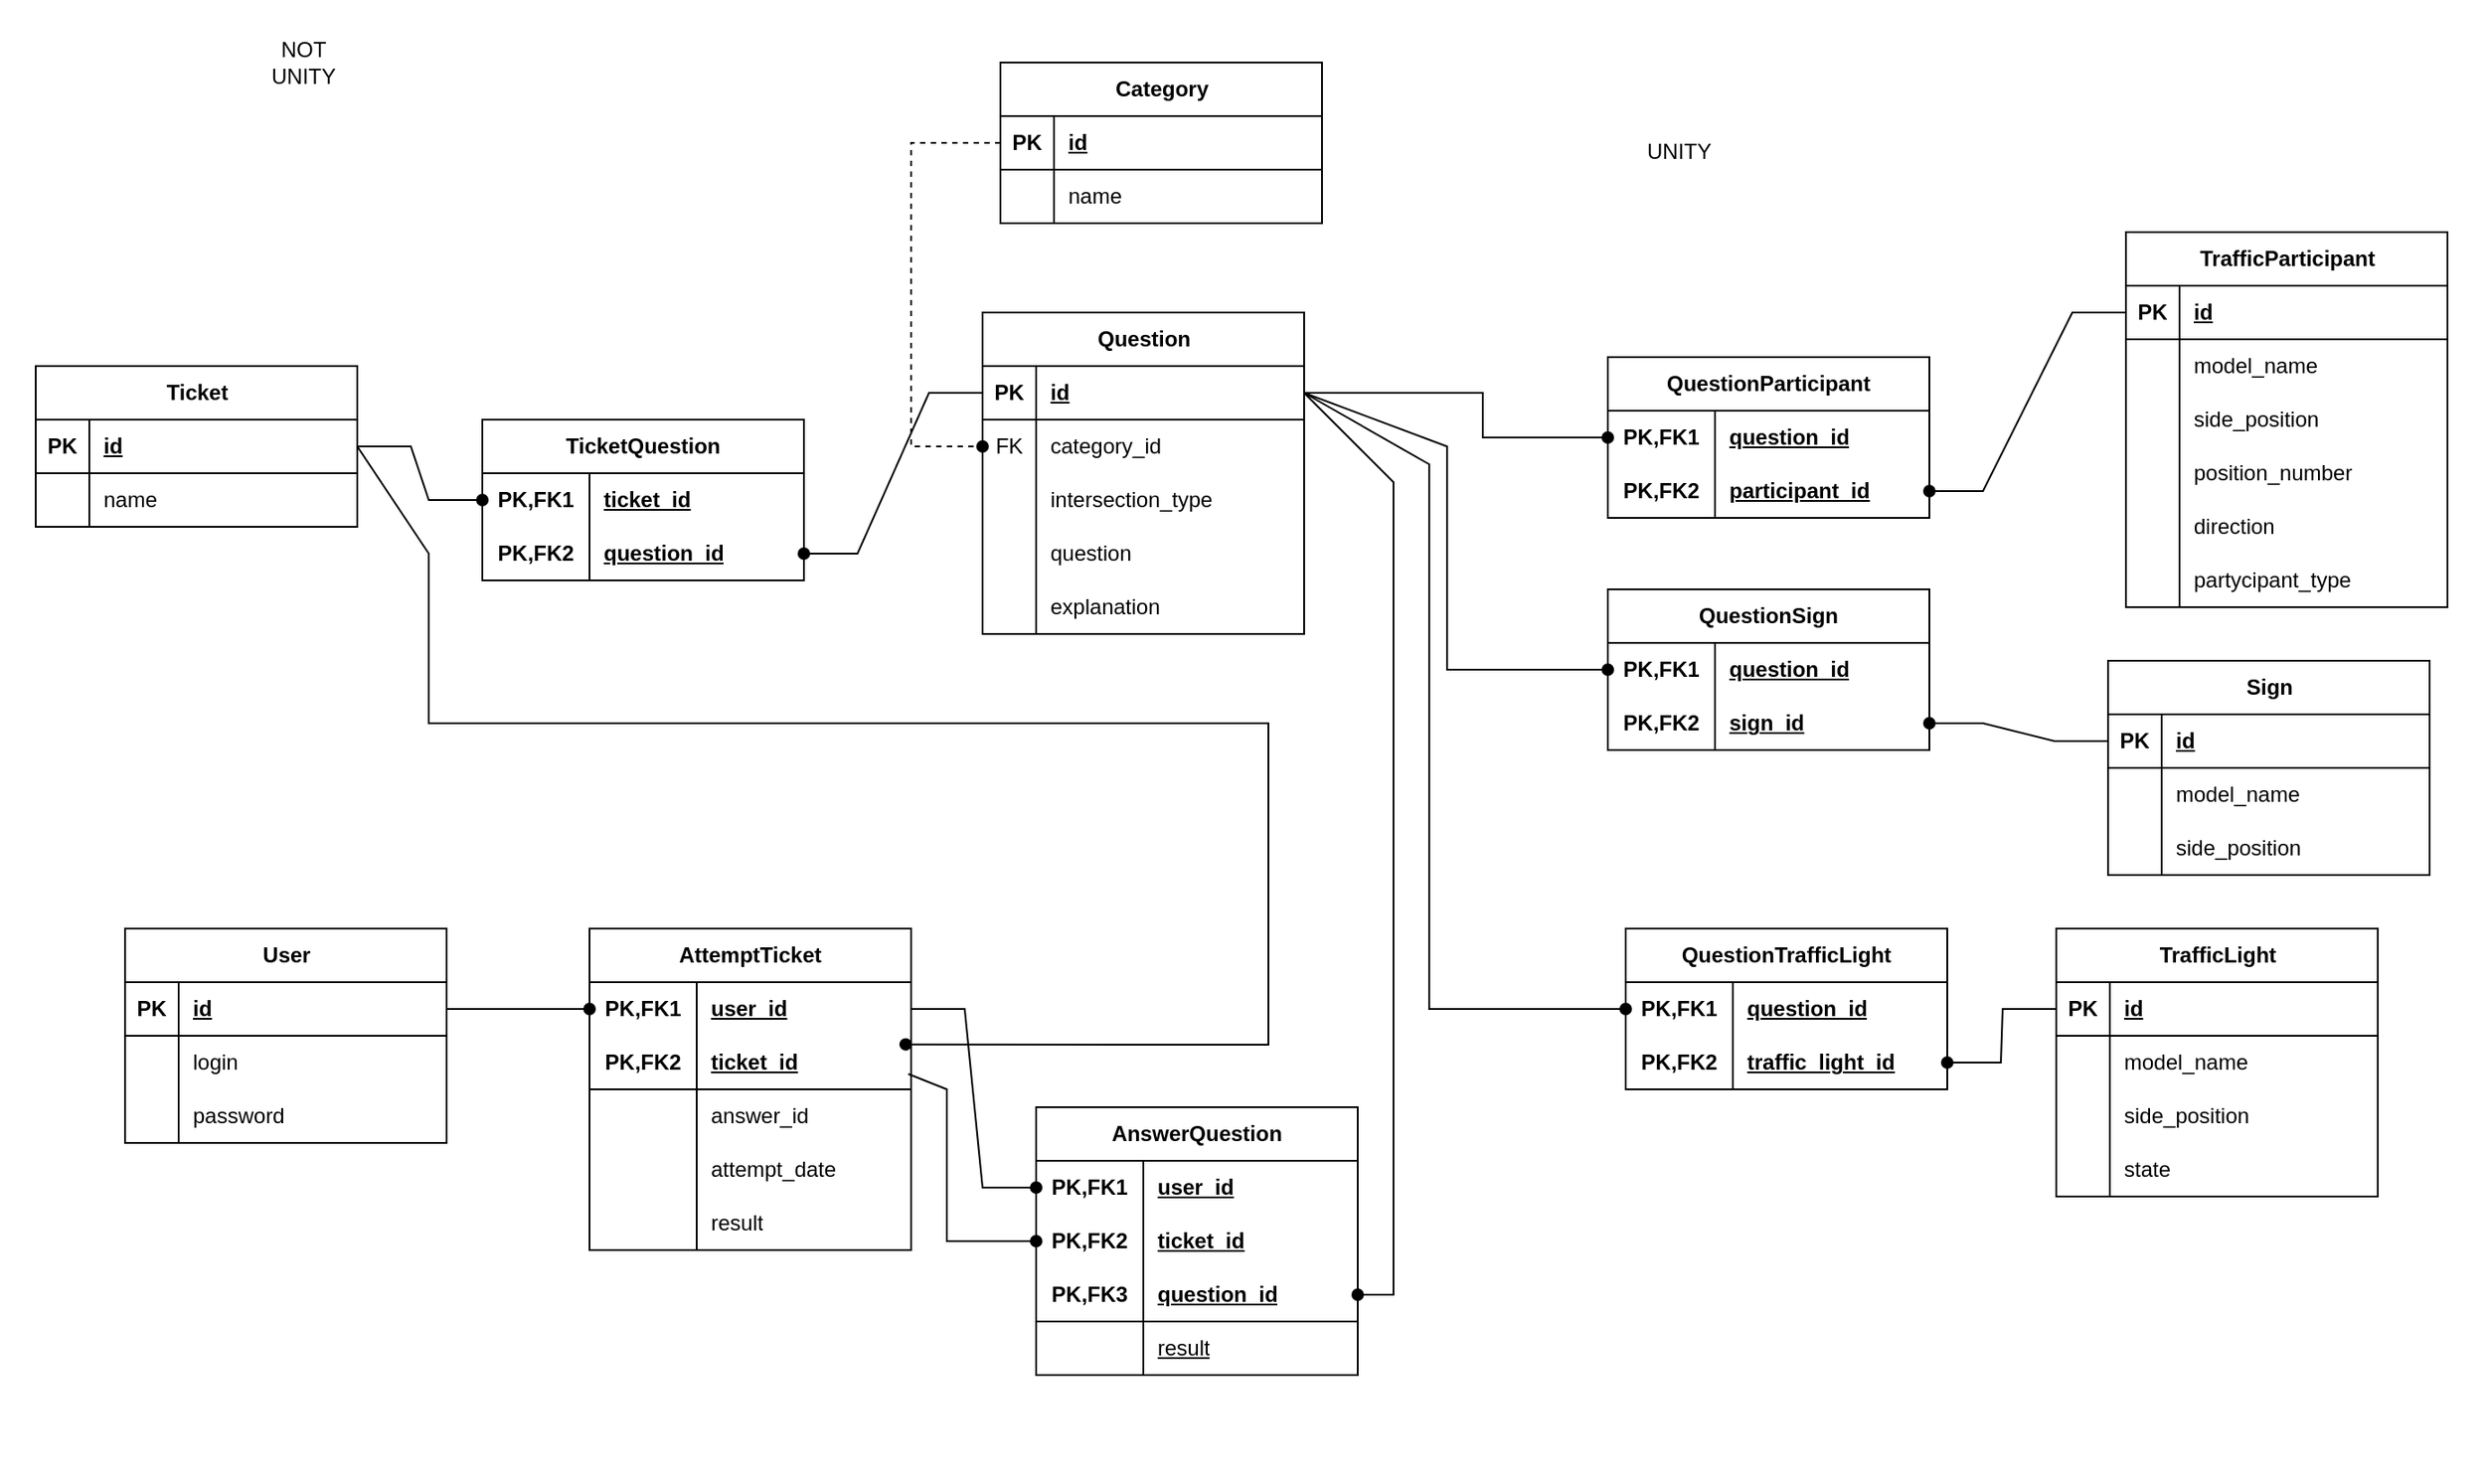 <mxfile version="24.8.4">
  <diagram name="Страница — 1" id="NmBTDbtCqHcNj37nW_cK">
    <mxGraphModel dx="2571" dy="2269" grid="1" gridSize="10" guides="1" tooltips="1" connect="1" arrows="1" fold="1" page="1" pageScale="1" pageWidth="827" pageHeight="1169" math="0" shadow="0">
      <root>
        <mxCell id="0" />
        <mxCell id="1" parent="0" />
        <mxCell id="ePqiwjIxQpc5YbVy-x_C-24" value="" style="rounded=1;whiteSpace=wrap;html=1;strokeColor=none;" parent="1" vertex="1">
          <mxGeometry x="-90" y="-120" width="800" height="830" as="geometry" />
        </mxCell>
        <mxCell id="ePqiwjIxQpc5YbVy-x_C-22" value="" style="rounded=1;whiteSpace=wrap;html=1;strokeColor=none;" parent="1" vertex="1">
          <mxGeometry x="780" y="-60" width="520" height="720" as="geometry" />
        </mxCell>
        <mxCell id="7J-vvGKuYO9maICQanAa-12" value="Ticket" style="shape=table;startSize=30;container=1;collapsible=1;childLayout=tableLayout;fixedRows=1;rowLines=0;fontStyle=1;align=center;resizeLast=1;html=1;" parent="1" vertex="1">
          <mxGeometry x="-70" y="85" width="180" height="90" as="geometry" />
        </mxCell>
        <mxCell id="7J-vvGKuYO9maICQanAa-13" value="" style="shape=tableRow;horizontal=0;startSize=0;swimlaneHead=0;swimlaneBody=0;fillColor=none;collapsible=0;dropTarget=0;points=[[0,0.5],[1,0.5]];portConstraint=eastwest;top=0;left=0;right=0;bottom=1;" parent="7J-vvGKuYO9maICQanAa-12" vertex="1">
          <mxGeometry y="30" width="180" height="30" as="geometry" />
        </mxCell>
        <mxCell id="7J-vvGKuYO9maICQanAa-14" value="PK" style="shape=partialRectangle;connectable=0;fillColor=none;top=0;left=0;bottom=0;right=0;fontStyle=1;overflow=hidden;whiteSpace=wrap;html=1;" parent="7J-vvGKuYO9maICQanAa-13" vertex="1">
          <mxGeometry width="30" height="30" as="geometry">
            <mxRectangle width="30" height="30" as="alternateBounds" />
          </mxGeometry>
        </mxCell>
        <mxCell id="7J-vvGKuYO9maICQanAa-15" value="id" style="shape=partialRectangle;connectable=0;fillColor=none;top=0;left=0;bottom=0;right=0;align=left;spacingLeft=6;fontStyle=5;overflow=hidden;whiteSpace=wrap;html=1;" parent="7J-vvGKuYO9maICQanAa-13" vertex="1">
          <mxGeometry x="30" width="150" height="30" as="geometry">
            <mxRectangle width="150" height="30" as="alternateBounds" />
          </mxGeometry>
        </mxCell>
        <mxCell id="7J-vvGKuYO9maICQanAa-16" value="" style="shape=tableRow;horizontal=0;startSize=0;swimlaneHead=0;swimlaneBody=0;fillColor=none;collapsible=0;dropTarget=0;points=[[0,0.5],[1,0.5]];portConstraint=eastwest;top=0;left=0;right=0;bottom=0;" parent="7J-vvGKuYO9maICQanAa-12" vertex="1">
          <mxGeometry y="60" width="180" height="30" as="geometry" />
        </mxCell>
        <mxCell id="7J-vvGKuYO9maICQanAa-17" value="" style="shape=partialRectangle;connectable=0;fillColor=none;top=0;left=0;bottom=0;right=0;editable=1;overflow=hidden;whiteSpace=wrap;html=1;" parent="7J-vvGKuYO9maICQanAa-16" vertex="1">
          <mxGeometry width="30" height="30" as="geometry">
            <mxRectangle width="30" height="30" as="alternateBounds" />
          </mxGeometry>
        </mxCell>
        <mxCell id="7J-vvGKuYO9maICQanAa-18" value="name" style="shape=partialRectangle;connectable=0;fillColor=none;top=0;left=0;bottom=0;right=0;align=left;spacingLeft=6;overflow=hidden;whiteSpace=wrap;html=1;" parent="7J-vvGKuYO9maICQanAa-16" vertex="1">
          <mxGeometry x="30" width="150" height="30" as="geometry">
            <mxRectangle width="150" height="30" as="alternateBounds" />
          </mxGeometry>
        </mxCell>
        <mxCell id="7J-vvGKuYO9maICQanAa-28" value="Question" style="shape=table;startSize=30;container=1;collapsible=1;childLayout=tableLayout;fixedRows=1;rowLines=0;fontStyle=1;align=center;resizeLast=1;html=1;" parent="1" vertex="1">
          <mxGeometry x="460" y="55" width="180" height="180" as="geometry" />
        </mxCell>
        <mxCell id="7J-vvGKuYO9maICQanAa-29" value="" style="shape=tableRow;horizontal=0;startSize=0;swimlaneHead=0;swimlaneBody=0;fillColor=none;collapsible=0;dropTarget=0;points=[[0,0.5],[1,0.5]];portConstraint=eastwest;top=0;left=0;right=0;bottom=1;" parent="7J-vvGKuYO9maICQanAa-28" vertex="1">
          <mxGeometry y="30" width="180" height="30" as="geometry" />
        </mxCell>
        <mxCell id="7J-vvGKuYO9maICQanAa-30" value="PK" style="shape=partialRectangle;connectable=0;fillColor=none;top=0;left=0;bottom=0;right=0;fontStyle=1;overflow=hidden;whiteSpace=wrap;html=1;" parent="7J-vvGKuYO9maICQanAa-29" vertex="1">
          <mxGeometry width="30" height="30" as="geometry">
            <mxRectangle width="30" height="30" as="alternateBounds" />
          </mxGeometry>
        </mxCell>
        <mxCell id="7J-vvGKuYO9maICQanAa-31" value="id" style="shape=partialRectangle;connectable=0;fillColor=none;top=0;left=0;bottom=0;right=0;align=left;spacingLeft=6;fontStyle=5;overflow=hidden;whiteSpace=wrap;html=1;" parent="7J-vvGKuYO9maICQanAa-29" vertex="1">
          <mxGeometry x="30" width="150" height="30" as="geometry">
            <mxRectangle width="150" height="30" as="alternateBounds" />
          </mxGeometry>
        </mxCell>
        <mxCell id="PahBZv1ygKxP4frp3HGF-43" style="shape=tableRow;horizontal=0;startSize=0;swimlaneHead=0;swimlaneBody=0;fillColor=none;collapsible=0;dropTarget=0;points=[[0,0.5],[1,0.5]];portConstraint=eastwest;top=0;left=0;right=0;bottom=0;" parent="7J-vvGKuYO9maICQanAa-28" vertex="1">
          <mxGeometry y="60" width="180" height="30" as="geometry" />
        </mxCell>
        <mxCell id="PahBZv1ygKxP4frp3HGF-44" value="FK" style="shape=partialRectangle;connectable=0;fillColor=none;top=0;left=0;bottom=0;right=0;editable=1;overflow=hidden;whiteSpace=wrap;html=1;" parent="PahBZv1ygKxP4frp3HGF-43" vertex="1">
          <mxGeometry width="30" height="30" as="geometry">
            <mxRectangle width="30" height="30" as="alternateBounds" />
          </mxGeometry>
        </mxCell>
        <mxCell id="PahBZv1ygKxP4frp3HGF-45" value="category_id" style="shape=partialRectangle;connectable=0;fillColor=none;top=0;left=0;bottom=0;right=0;align=left;spacingLeft=6;overflow=hidden;whiteSpace=wrap;html=1;" parent="PahBZv1ygKxP4frp3HGF-43" vertex="1">
          <mxGeometry x="30" width="150" height="30" as="geometry">
            <mxRectangle width="150" height="30" as="alternateBounds" />
          </mxGeometry>
        </mxCell>
        <mxCell id="ePqiwjIxQpc5YbVy-x_C-17" style="shape=tableRow;horizontal=0;startSize=0;swimlaneHead=0;swimlaneBody=0;fillColor=none;collapsible=0;dropTarget=0;points=[[0,0.5],[1,0.5]];portConstraint=eastwest;top=0;left=0;right=0;bottom=0;" parent="7J-vvGKuYO9maICQanAa-28" vertex="1">
          <mxGeometry y="90" width="180" height="30" as="geometry" />
        </mxCell>
        <mxCell id="ePqiwjIxQpc5YbVy-x_C-18" value="" style="shape=partialRectangle;connectable=0;fillColor=none;top=0;left=0;bottom=0;right=0;editable=1;overflow=hidden;whiteSpace=wrap;html=1;" parent="ePqiwjIxQpc5YbVy-x_C-17" vertex="1">
          <mxGeometry width="30" height="30" as="geometry">
            <mxRectangle width="30" height="30" as="alternateBounds" />
          </mxGeometry>
        </mxCell>
        <mxCell id="ePqiwjIxQpc5YbVy-x_C-19" value="intersection_type" style="shape=partialRectangle;connectable=0;fillColor=none;top=0;left=0;bottom=0;right=0;align=left;spacingLeft=6;overflow=hidden;whiteSpace=wrap;html=1;" parent="ePqiwjIxQpc5YbVy-x_C-17" vertex="1">
          <mxGeometry x="30" width="150" height="30" as="geometry">
            <mxRectangle width="150" height="30" as="alternateBounds" />
          </mxGeometry>
        </mxCell>
        <mxCell id="7J-vvGKuYO9maICQanAa-35" value="" style="shape=tableRow;horizontal=0;startSize=0;swimlaneHead=0;swimlaneBody=0;fillColor=none;collapsible=0;dropTarget=0;points=[[0,0.5],[1,0.5]];portConstraint=eastwest;top=0;left=0;right=0;bottom=0;" parent="7J-vvGKuYO9maICQanAa-28" vertex="1">
          <mxGeometry y="120" width="180" height="30" as="geometry" />
        </mxCell>
        <mxCell id="7J-vvGKuYO9maICQanAa-36" value="" style="shape=partialRectangle;connectable=0;fillColor=none;top=0;left=0;bottom=0;right=0;editable=1;overflow=hidden;whiteSpace=wrap;html=1;" parent="7J-vvGKuYO9maICQanAa-35" vertex="1">
          <mxGeometry width="30" height="30" as="geometry">
            <mxRectangle width="30" height="30" as="alternateBounds" />
          </mxGeometry>
        </mxCell>
        <mxCell id="7J-vvGKuYO9maICQanAa-37" value="question" style="shape=partialRectangle;connectable=0;fillColor=none;top=0;left=0;bottom=0;right=0;align=left;spacingLeft=6;overflow=hidden;whiteSpace=wrap;html=1;" parent="7J-vvGKuYO9maICQanAa-35" vertex="1">
          <mxGeometry x="30" width="150" height="30" as="geometry">
            <mxRectangle width="150" height="30" as="alternateBounds" />
          </mxGeometry>
        </mxCell>
        <mxCell id="7J-vvGKuYO9maICQanAa-38" value="" style="shape=tableRow;horizontal=0;startSize=0;swimlaneHead=0;swimlaneBody=0;fillColor=none;collapsible=0;dropTarget=0;points=[[0,0.5],[1,0.5]];portConstraint=eastwest;top=0;left=0;right=0;bottom=0;" parent="7J-vvGKuYO9maICQanAa-28" vertex="1">
          <mxGeometry y="150" width="180" height="30" as="geometry" />
        </mxCell>
        <mxCell id="7J-vvGKuYO9maICQanAa-39" value="" style="shape=partialRectangle;connectable=0;fillColor=none;top=0;left=0;bottom=0;right=0;editable=1;overflow=hidden;whiteSpace=wrap;html=1;" parent="7J-vvGKuYO9maICQanAa-38" vertex="1">
          <mxGeometry width="30" height="30" as="geometry">
            <mxRectangle width="30" height="30" as="alternateBounds" />
          </mxGeometry>
        </mxCell>
        <mxCell id="7J-vvGKuYO9maICQanAa-40" value="explanation" style="shape=partialRectangle;connectable=0;fillColor=none;top=0;left=0;bottom=0;right=0;align=left;spacingLeft=6;overflow=hidden;whiteSpace=wrap;html=1;" parent="7J-vvGKuYO9maICQanAa-38" vertex="1">
          <mxGeometry x="30" width="150" height="30" as="geometry">
            <mxRectangle width="150" height="30" as="alternateBounds" />
          </mxGeometry>
        </mxCell>
        <mxCell id="7J-vvGKuYO9maICQanAa-44" value="" style="edgeStyle=entityRelationEdgeStyle;fontSize=12;html=1;endArrow=oval;rounded=0;exitX=1;exitY=0.5;exitDx=0;exitDy=0;entryX=0;entryY=0.5;entryDx=0;entryDy=0;endFill=1;" parent="1" source="7J-vvGKuYO9maICQanAa-13" target="7J-vvGKuYO9maICQanAa-59" edge="1">
          <mxGeometry width="100" height="100" relative="1" as="geometry">
            <mxPoint x="120" y="175" as="sourcePoint" />
            <mxPoint x="220" y="75" as="targetPoint" />
          </mxGeometry>
        </mxCell>
        <mxCell id="7J-vvGKuYO9maICQanAa-58" value="TicketQuestion" style="shape=table;startSize=30;container=1;collapsible=1;childLayout=tableLayout;fixedRows=1;rowLines=0;fontStyle=1;align=center;resizeLast=1;html=1;whiteSpace=wrap;" parent="1" vertex="1">
          <mxGeometry x="180" y="115" width="180" height="90" as="geometry" />
        </mxCell>
        <mxCell id="7J-vvGKuYO9maICQanAa-59" value="" style="shape=tableRow;horizontal=0;startSize=0;swimlaneHead=0;swimlaneBody=0;fillColor=none;collapsible=0;dropTarget=0;points=[[0,0.5],[1,0.5]];portConstraint=eastwest;top=0;left=0;right=0;bottom=0;html=1;" parent="7J-vvGKuYO9maICQanAa-58" vertex="1">
          <mxGeometry y="30" width="180" height="30" as="geometry" />
        </mxCell>
        <mxCell id="7J-vvGKuYO9maICQanAa-60" value="PK,FK1" style="shape=partialRectangle;connectable=0;fillColor=none;top=0;left=0;bottom=0;right=0;fontStyle=1;overflow=hidden;html=1;whiteSpace=wrap;" parent="7J-vvGKuYO9maICQanAa-59" vertex="1">
          <mxGeometry width="60" height="30" as="geometry">
            <mxRectangle width="60" height="30" as="alternateBounds" />
          </mxGeometry>
        </mxCell>
        <mxCell id="7J-vvGKuYO9maICQanAa-61" value="ticket_id" style="shape=partialRectangle;connectable=0;fillColor=none;top=0;left=0;bottom=0;right=0;align=left;spacingLeft=6;fontStyle=5;overflow=hidden;html=1;whiteSpace=wrap;" parent="7J-vvGKuYO9maICQanAa-59" vertex="1">
          <mxGeometry x="60" width="120" height="30" as="geometry">
            <mxRectangle width="120" height="30" as="alternateBounds" />
          </mxGeometry>
        </mxCell>
        <mxCell id="7J-vvGKuYO9maICQanAa-62" value="" style="shape=tableRow;horizontal=0;startSize=0;swimlaneHead=0;swimlaneBody=0;fillColor=none;collapsible=0;dropTarget=0;points=[[0,0.5],[1,0.5]];portConstraint=eastwest;top=0;left=0;right=0;bottom=1;html=1;" parent="7J-vvGKuYO9maICQanAa-58" vertex="1">
          <mxGeometry y="60" width="180" height="30" as="geometry" />
        </mxCell>
        <mxCell id="7J-vvGKuYO9maICQanAa-63" value="PK,FK2" style="shape=partialRectangle;connectable=0;fillColor=none;top=0;left=0;bottom=0;right=0;fontStyle=1;overflow=hidden;html=1;whiteSpace=wrap;" parent="7J-vvGKuYO9maICQanAa-62" vertex="1">
          <mxGeometry width="60" height="30" as="geometry">
            <mxRectangle width="60" height="30" as="alternateBounds" />
          </mxGeometry>
        </mxCell>
        <mxCell id="7J-vvGKuYO9maICQanAa-64" value="question_id" style="shape=partialRectangle;connectable=0;fillColor=none;top=0;left=0;bottom=0;right=0;align=left;spacingLeft=6;fontStyle=5;overflow=hidden;html=1;whiteSpace=wrap;" parent="7J-vvGKuYO9maICQanAa-62" vertex="1">
          <mxGeometry x="60" width="120" height="30" as="geometry">
            <mxRectangle width="120" height="30" as="alternateBounds" />
          </mxGeometry>
        </mxCell>
        <mxCell id="7J-vvGKuYO9maICQanAa-84" value="" style="edgeStyle=entityRelationEdgeStyle;fontSize=12;html=1;endArrow=oval;rounded=0;entryX=1;entryY=0.5;entryDx=0;entryDy=0;exitX=0;exitY=0.5;exitDx=0;exitDy=0;endFill=1;" parent="1" source="7J-vvGKuYO9maICQanAa-29" target="7J-vvGKuYO9maICQanAa-62" edge="1">
          <mxGeometry width="100" height="100" relative="1" as="geometry">
            <mxPoint x="410" y="435" as="sourcePoint" />
            <mxPoint x="510" y="335" as="targetPoint" />
          </mxGeometry>
        </mxCell>
        <mxCell id="7J-vvGKuYO9maICQanAa-86" value="User" style="shape=table;startSize=30;container=1;collapsible=1;childLayout=tableLayout;fixedRows=1;rowLines=0;fontStyle=1;align=center;resizeLast=1;html=1;" parent="1" vertex="1">
          <mxGeometry x="-20" y="400" width="180" height="120" as="geometry" />
        </mxCell>
        <mxCell id="7J-vvGKuYO9maICQanAa-87" value="" style="shape=tableRow;horizontal=0;startSize=0;swimlaneHead=0;swimlaneBody=0;fillColor=none;collapsible=0;dropTarget=0;points=[[0,0.5],[1,0.5]];portConstraint=eastwest;top=0;left=0;right=0;bottom=1;" parent="7J-vvGKuYO9maICQanAa-86" vertex="1">
          <mxGeometry y="30" width="180" height="30" as="geometry" />
        </mxCell>
        <mxCell id="7J-vvGKuYO9maICQanAa-88" value="PK" style="shape=partialRectangle;connectable=0;fillColor=none;top=0;left=0;bottom=0;right=0;fontStyle=1;overflow=hidden;whiteSpace=wrap;html=1;" parent="7J-vvGKuYO9maICQanAa-87" vertex="1">
          <mxGeometry width="30" height="30" as="geometry">
            <mxRectangle width="30" height="30" as="alternateBounds" />
          </mxGeometry>
        </mxCell>
        <mxCell id="7J-vvGKuYO9maICQanAa-89" value="id" style="shape=partialRectangle;connectable=0;fillColor=none;top=0;left=0;bottom=0;right=0;align=left;spacingLeft=6;fontStyle=5;overflow=hidden;whiteSpace=wrap;html=1;" parent="7J-vvGKuYO9maICQanAa-87" vertex="1">
          <mxGeometry x="30" width="150" height="30" as="geometry">
            <mxRectangle width="150" height="30" as="alternateBounds" />
          </mxGeometry>
        </mxCell>
        <mxCell id="7J-vvGKuYO9maICQanAa-90" value="" style="shape=tableRow;horizontal=0;startSize=0;swimlaneHead=0;swimlaneBody=0;fillColor=none;collapsible=0;dropTarget=0;points=[[0,0.5],[1,0.5]];portConstraint=eastwest;top=0;left=0;right=0;bottom=0;" parent="7J-vvGKuYO9maICQanAa-86" vertex="1">
          <mxGeometry y="60" width="180" height="30" as="geometry" />
        </mxCell>
        <mxCell id="7J-vvGKuYO9maICQanAa-91" value="" style="shape=partialRectangle;connectable=0;fillColor=none;top=0;left=0;bottom=0;right=0;editable=1;overflow=hidden;whiteSpace=wrap;html=1;" parent="7J-vvGKuYO9maICQanAa-90" vertex="1">
          <mxGeometry width="30" height="30" as="geometry">
            <mxRectangle width="30" height="30" as="alternateBounds" />
          </mxGeometry>
        </mxCell>
        <mxCell id="7J-vvGKuYO9maICQanAa-92" value="login" style="shape=partialRectangle;connectable=0;fillColor=none;top=0;left=0;bottom=0;right=0;align=left;spacingLeft=6;overflow=hidden;whiteSpace=wrap;html=1;" parent="7J-vvGKuYO9maICQanAa-90" vertex="1">
          <mxGeometry x="30" width="150" height="30" as="geometry">
            <mxRectangle width="150" height="30" as="alternateBounds" />
          </mxGeometry>
        </mxCell>
        <mxCell id="7J-vvGKuYO9maICQanAa-93" value="" style="shape=tableRow;horizontal=0;startSize=0;swimlaneHead=0;swimlaneBody=0;fillColor=none;collapsible=0;dropTarget=0;points=[[0,0.5],[1,0.5]];portConstraint=eastwest;top=0;left=0;right=0;bottom=0;" parent="7J-vvGKuYO9maICQanAa-86" vertex="1">
          <mxGeometry y="90" width="180" height="30" as="geometry" />
        </mxCell>
        <mxCell id="7J-vvGKuYO9maICQanAa-94" value="" style="shape=partialRectangle;connectable=0;fillColor=none;top=0;left=0;bottom=0;right=0;editable=1;overflow=hidden;whiteSpace=wrap;html=1;" parent="7J-vvGKuYO9maICQanAa-93" vertex="1">
          <mxGeometry width="30" height="30" as="geometry">
            <mxRectangle width="30" height="30" as="alternateBounds" />
          </mxGeometry>
        </mxCell>
        <mxCell id="7J-vvGKuYO9maICQanAa-95" value="password" style="shape=partialRectangle;connectable=0;fillColor=none;top=0;left=0;bottom=0;right=0;align=left;spacingLeft=6;overflow=hidden;whiteSpace=wrap;html=1;" parent="7J-vvGKuYO9maICQanAa-93" vertex="1">
          <mxGeometry x="30" width="150" height="30" as="geometry">
            <mxRectangle width="150" height="30" as="alternateBounds" />
          </mxGeometry>
        </mxCell>
        <mxCell id="7J-vvGKuYO9maICQanAa-190" value="QuestionParticipant" style="shape=table;startSize=30;container=1;collapsible=1;childLayout=tableLayout;fixedRows=1;rowLines=0;fontStyle=1;align=center;resizeLast=1;html=1;whiteSpace=wrap;" parent="1" vertex="1">
          <mxGeometry x="810" y="80" width="180" height="90" as="geometry" />
        </mxCell>
        <mxCell id="7J-vvGKuYO9maICQanAa-191" value="" style="shape=tableRow;horizontal=0;startSize=0;swimlaneHead=0;swimlaneBody=0;fillColor=none;collapsible=0;dropTarget=0;points=[[0,0.5],[1,0.5]];portConstraint=eastwest;top=0;left=0;right=0;bottom=0;html=1;" parent="7J-vvGKuYO9maICQanAa-190" vertex="1">
          <mxGeometry y="30" width="180" height="30" as="geometry" />
        </mxCell>
        <mxCell id="7J-vvGKuYO9maICQanAa-192" value="PK,FK1" style="shape=partialRectangle;connectable=0;fillColor=none;top=0;left=0;bottom=0;right=0;fontStyle=1;overflow=hidden;html=1;whiteSpace=wrap;" parent="7J-vvGKuYO9maICQanAa-191" vertex="1">
          <mxGeometry width="60" height="30" as="geometry">
            <mxRectangle width="60" height="30" as="alternateBounds" />
          </mxGeometry>
        </mxCell>
        <mxCell id="7J-vvGKuYO9maICQanAa-193" value="question_id" style="shape=partialRectangle;connectable=0;fillColor=none;top=0;left=0;bottom=0;right=0;align=left;spacingLeft=6;fontStyle=5;overflow=hidden;html=1;whiteSpace=wrap;" parent="7J-vvGKuYO9maICQanAa-191" vertex="1">
          <mxGeometry x="60" width="120" height="30" as="geometry">
            <mxRectangle width="120" height="30" as="alternateBounds" />
          </mxGeometry>
        </mxCell>
        <mxCell id="7J-vvGKuYO9maICQanAa-194" value="" style="shape=tableRow;horizontal=0;startSize=0;swimlaneHead=0;swimlaneBody=0;fillColor=none;collapsible=0;dropTarget=0;points=[[0,0.5],[1,0.5]];portConstraint=eastwest;top=0;left=0;right=0;bottom=1;html=1;" parent="7J-vvGKuYO9maICQanAa-190" vertex="1">
          <mxGeometry y="60" width="180" height="30" as="geometry" />
        </mxCell>
        <mxCell id="7J-vvGKuYO9maICQanAa-195" value="PK,FK2" style="shape=partialRectangle;connectable=0;fillColor=none;top=0;left=0;bottom=0;right=0;fontStyle=1;overflow=hidden;html=1;whiteSpace=wrap;" parent="7J-vvGKuYO9maICQanAa-194" vertex="1">
          <mxGeometry width="60" height="30" as="geometry">
            <mxRectangle width="60" height="30" as="alternateBounds" />
          </mxGeometry>
        </mxCell>
        <mxCell id="7J-vvGKuYO9maICQanAa-196" value="participant_id" style="shape=partialRectangle;connectable=0;fillColor=none;top=0;left=0;bottom=0;right=0;align=left;spacingLeft=6;fontStyle=5;overflow=hidden;html=1;whiteSpace=wrap;" parent="7J-vvGKuYO9maICQanAa-194" vertex="1">
          <mxGeometry x="60" width="120" height="30" as="geometry">
            <mxRectangle width="120" height="30" as="alternateBounds" />
          </mxGeometry>
        </mxCell>
        <mxCell id="7J-vvGKuYO9maICQanAa-203" value="Sign" style="shape=table;startSize=30;container=1;collapsible=1;childLayout=tableLayout;fixedRows=1;rowLines=0;fontStyle=1;align=center;resizeLast=1;html=1;" parent="1" vertex="1">
          <mxGeometry x="1090" y="250" width="180" height="120" as="geometry" />
        </mxCell>
        <mxCell id="7J-vvGKuYO9maICQanAa-204" value="" style="shape=tableRow;horizontal=0;startSize=0;swimlaneHead=0;swimlaneBody=0;fillColor=none;collapsible=0;dropTarget=0;points=[[0,0.5],[1,0.5]];portConstraint=eastwest;top=0;left=0;right=0;bottom=1;" parent="7J-vvGKuYO9maICQanAa-203" vertex="1">
          <mxGeometry y="30" width="180" height="30" as="geometry" />
        </mxCell>
        <mxCell id="7J-vvGKuYO9maICQanAa-205" value="PK" style="shape=partialRectangle;connectable=0;fillColor=none;top=0;left=0;bottom=0;right=0;fontStyle=1;overflow=hidden;whiteSpace=wrap;html=1;" parent="7J-vvGKuYO9maICQanAa-204" vertex="1">
          <mxGeometry width="30" height="30" as="geometry">
            <mxRectangle width="30" height="30" as="alternateBounds" />
          </mxGeometry>
        </mxCell>
        <mxCell id="7J-vvGKuYO9maICQanAa-206" value="id" style="shape=partialRectangle;connectable=0;fillColor=none;top=0;left=0;bottom=0;right=0;align=left;spacingLeft=6;fontStyle=5;overflow=hidden;whiteSpace=wrap;html=1;" parent="7J-vvGKuYO9maICQanAa-204" vertex="1">
          <mxGeometry x="30" width="150" height="30" as="geometry">
            <mxRectangle width="150" height="30" as="alternateBounds" />
          </mxGeometry>
        </mxCell>
        <mxCell id="7J-vvGKuYO9maICQanAa-207" value="" style="shape=tableRow;horizontal=0;startSize=0;swimlaneHead=0;swimlaneBody=0;fillColor=none;collapsible=0;dropTarget=0;points=[[0,0.5],[1,0.5]];portConstraint=eastwest;top=0;left=0;right=0;bottom=0;" parent="7J-vvGKuYO9maICQanAa-203" vertex="1">
          <mxGeometry y="60" width="180" height="30" as="geometry" />
        </mxCell>
        <mxCell id="7J-vvGKuYO9maICQanAa-208" value="" style="shape=partialRectangle;connectable=0;fillColor=none;top=0;left=0;bottom=0;right=0;editable=1;overflow=hidden;whiteSpace=wrap;html=1;" parent="7J-vvGKuYO9maICQanAa-207" vertex="1">
          <mxGeometry width="30" height="30" as="geometry">
            <mxRectangle width="30" height="30" as="alternateBounds" />
          </mxGeometry>
        </mxCell>
        <mxCell id="7J-vvGKuYO9maICQanAa-209" value="model_name" style="shape=partialRectangle;connectable=0;fillColor=none;top=0;left=0;bottom=0;right=0;align=left;spacingLeft=6;overflow=hidden;whiteSpace=wrap;html=1;" parent="7J-vvGKuYO9maICQanAa-207" vertex="1">
          <mxGeometry x="30" width="150" height="30" as="geometry">
            <mxRectangle width="150" height="30" as="alternateBounds" />
          </mxGeometry>
        </mxCell>
        <mxCell id="7J-vvGKuYO9maICQanAa-210" value="" style="shape=tableRow;horizontal=0;startSize=0;swimlaneHead=0;swimlaneBody=0;fillColor=none;collapsible=0;dropTarget=0;points=[[0,0.5],[1,0.5]];portConstraint=eastwest;top=0;left=0;right=0;bottom=0;" parent="7J-vvGKuYO9maICQanAa-203" vertex="1">
          <mxGeometry y="90" width="180" height="30" as="geometry" />
        </mxCell>
        <mxCell id="7J-vvGKuYO9maICQanAa-211" value="" style="shape=partialRectangle;connectable=0;fillColor=none;top=0;left=0;bottom=0;right=0;editable=1;overflow=hidden;whiteSpace=wrap;html=1;" parent="7J-vvGKuYO9maICQanAa-210" vertex="1">
          <mxGeometry width="30" height="30" as="geometry">
            <mxRectangle width="30" height="30" as="alternateBounds" />
          </mxGeometry>
        </mxCell>
        <mxCell id="7J-vvGKuYO9maICQanAa-212" value="side_position" style="shape=partialRectangle;connectable=0;fillColor=none;top=0;left=0;bottom=0;right=0;align=left;spacingLeft=6;overflow=hidden;whiteSpace=wrap;html=1;" parent="7J-vvGKuYO9maICQanAa-210" vertex="1">
          <mxGeometry x="30" width="150" height="30" as="geometry">
            <mxRectangle width="150" height="30" as="alternateBounds" />
          </mxGeometry>
        </mxCell>
        <mxCell id="7J-vvGKuYO9maICQanAa-216" value="QuestionSign" style="shape=table;startSize=30;container=1;collapsible=1;childLayout=tableLayout;fixedRows=1;rowLines=0;fontStyle=1;align=center;resizeLast=1;html=1;whiteSpace=wrap;" parent="1" vertex="1">
          <mxGeometry x="810" y="210" width="180" height="90" as="geometry" />
        </mxCell>
        <mxCell id="7J-vvGKuYO9maICQanAa-217" value="" style="shape=tableRow;horizontal=0;startSize=0;swimlaneHead=0;swimlaneBody=0;fillColor=none;collapsible=0;dropTarget=0;points=[[0,0.5],[1,0.5]];portConstraint=eastwest;top=0;left=0;right=0;bottom=0;html=1;" parent="7J-vvGKuYO9maICQanAa-216" vertex="1">
          <mxGeometry y="30" width="180" height="30" as="geometry" />
        </mxCell>
        <mxCell id="7J-vvGKuYO9maICQanAa-218" value="PK,FK1" style="shape=partialRectangle;connectable=0;fillColor=none;top=0;left=0;bottom=0;right=0;fontStyle=1;overflow=hidden;html=1;whiteSpace=wrap;" parent="7J-vvGKuYO9maICQanAa-217" vertex="1">
          <mxGeometry width="60" height="30" as="geometry">
            <mxRectangle width="60" height="30" as="alternateBounds" />
          </mxGeometry>
        </mxCell>
        <mxCell id="7J-vvGKuYO9maICQanAa-219" value="question_id" style="shape=partialRectangle;connectable=0;fillColor=none;top=0;left=0;bottom=0;right=0;align=left;spacingLeft=6;fontStyle=5;overflow=hidden;html=1;whiteSpace=wrap;" parent="7J-vvGKuYO9maICQanAa-217" vertex="1">
          <mxGeometry x="60" width="120" height="30" as="geometry">
            <mxRectangle width="120" height="30" as="alternateBounds" />
          </mxGeometry>
        </mxCell>
        <mxCell id="7J-vvGKuYO9maICQanAa-220" value="" style="shape=tableRow;horizontal=0;startSize=0;swimlaneHead=0;swimlaneBody=0;fillColor=none;collapsible=0;dropTarget=0;points=[[0,0.5],[1,0.5]];portConstraint=eastwest;top=0;left=0;right=0;bottom=1;html=1;" parent="7J-vvGKuYO9maICQanAa-216" vertex="1">
          <mxGeometry y="60" width="180" height="30" as="geometry" />
        </mxCell>
        <mxCell id="7J-vvGKuYO9maICQanAa-221" value="PK,FK2" style="shape=partialRectangle;connectable=0;fillColor=none;top=0;left=0;bottom=0;right=0;fontStyle=1;overflow=hidden;html=1;whiteSpace=wrap;" parent="7J-vvGKuYO9maICQanAa-220" vertex="1">
          <mxGeometry width="60" height="30" as="geometry">
            <mxRectangle width="60" height="30" as="alternateBounds" />
          </mxGeometry>
        </mxCell>
        <mxCell id="7J-vvGKuYO9maICQanAa-222" value="sign_id" style="shape=partialRectangle;connectable=0;fillColor=none;top=0;left=0;bottom=0;right=0;align=left;spacingLeft=6;fontStyle=5;overflow=hidden;html=1;whiteSpace=wrap;" parent="7J-vvGKuYO9maICQanAa-220" vertex="1">
          <mxGeometry x="60" width="120" height="30" as="geometry">
            <mxRectangle width="120" height="30" as="alternateBounds" />
          </mxGeometry>
        </mxCell>
        <mxCell id="7J-vvGKuYO9maICQanAa-242" value="TrafficLight" style="shape=table;startSize=30;container=1;collapsible=1;childLayout=tableLayout;fixedRows=1;rowLines=0;fontStyle=1;align=center;resizeLast=1;html=1;" parent="1" vertex="1">
          <mxGeometry x="1061" y="400" width="180" height="150" as="geometry" />
        </mxCell>
        <mxCell id="7J-vvGKuYO9maICQanAa-243" value="" style="shape=tableRow;horizontal=0;startSize=0;swimlaneHead=0;swimlaneBody=0;fillColor=none;collapsible=0;dropTarget=0;points=[[0,0.5],[1,0.5]];portConstraint=eastwest;top=0;left=0;right=0;bottom=1;" parent="7J-vvGKuYO9maICQanAa-242" vertex="1">
          <mxGeometry y="30" width="180" height="30" as="geometry" />
        </mxCell>
        <mxCell id="7J-vvGKuYO9maICQanAa-244" value="PK" style="shape=partialRectangle;connectable=0;fillColor=none;top=0;left=0;bottom=0;right=0;fontStyle=1;overflow=hidden;whiteSpace=wrap;html=1;" parent="7J-vvGKuYO9maICQanAa-243" vertex="1">
          <mxGeometry width="30" height="30" as="geometry">
            <mxRectangle width="30" height="30" as="alternateBounds" />
          </mxGeometry>
        </mxCell>
        <mxCell id="7J-vvGKuYO9maICQanAa-245" value="id" style="shape=partialRectangle;connectable=0;fillColor=none;top=0;left=0;bottom=0;right=0;align=left;spacingLeft=6;fontStyle=5;overflow=hidden;whiteSpace=wrap;html=1;" parent="7J-vvGKuYO9maICQanAa-243" vertex="1">
          <mxGeometry x="30" width="150" height="30" as="geometry">
            <mxRectangle width="150" height="30" as="alternateBounds" />
          </mxGeometry>
        </mxCell>
        <mxCell id="7J-vvGKuYO9maICQanAa-246" value="" style="shape=tableRow;horizontal=0;startSize=0;swimlaneHead=0;swimlaneBody=0;fillColor=none;collapsible=0;dropTarget=0;points=[[0,0.5],[1,0.5]];portConstraint=eastwest;top=0;left=0;right=0;bottom=0;" parent="7J-vvGKuYO9maICQanAa-242" vertex="1">
          <mxGeometry y="60" width="180" height="30" as="geometry" />
        </mxCell>
        <mxCell id="7J-vvGKuYO9maICQanAa-247" value="" style="shape=partialRectangle;connectable=0;fillColor=none;top=0;left=0;bottom=0;right=0;editable=1;overflow=hidden;whiteSpace=wrap;html=1;" parent="7J-vvGKuYO9maICQanAa-246" vertex="1">
          <mxGeometry width="30" height="30" as="geometry">
            <mxRectangle width="30" height="30" as="alternateBounds" />
          </mxGeometry>
        </mxCell>
        <mxCell id="7J-vvGKuYO9maICQanAa-248" value="model_name" style="shape=partialRectangle;connectable=0;fillColor=none;top=0;left=0;bottom=0;right=0;align=left;spacingLeft=6;overflow=hidden;whiteSpace=wrap;html=1;" parent="7J-vvGKuYO9maICQanAa-246" vertex="1">
          <mxGeometry x="30" width="150" height="30" as="geometry">
            <mxRectangle width="150" height="30" as="alternateBounds" />
          </mxGeometry>
        </mxCell>
        <mxCell id="7J-vvGKuYO9maICQanAa-249" value="" style="shape=tableRow;horizontal=0;startSize=0;swimlaneHead=0;swimlaneBody=0;fillColor=none;collapsible=0;dropTarget=0;points=[[0,0.5],[1,0.5]];portConstraint=eastwest;top=0;left=0;right=0;bottom=0;" parent="7J-vvGKuYO9maICQanAa-242" vertex="1">
          <mxGeometry y="90" width="180" height="30" as="geometry" />
        </mxCell>
        <mxCell id="7J-vvGKuYO9maICQanAa-250" value="" style="shape=partialRectangle;connectable=0;fillColor=none;top=0;left=0;bottom=0;right=0;editable=1;overflow=hidden;whiteSpace=wrap;html=1;" parent="7J-vvGKuYO9maICQanAa-249" vertex="1">
          <mxGeometry width="30" height="30" as="geometry">
            <mxRectangle width="30" height="30" as="alternateBounds" />
          </mxGeometry>
        </mxCell>
        <mxCell id="7J-vvGKuYO9maICQanAa-251" value="side_position" style="shape=partialRectangle;connectable=0;fillColor=none;top=0;left=0;bottom=0;right=0;align=left;spacingLeft=6;overflow=hidden;whiteSpace=wrap;html=1;" parent="7J-vvGKuYO9maICQanAa-249" vertex="1">
          <mxGeometry x="30" width="150" height="30" as="geometry">
            <mxRectangle width="150" height="30" as="alternateBounds" />
          </mxGeometry>
        </mxCell>
        <mxCell id="7J-vvGKuYO9maICQanAa-252" value="" style="shape=tableRow;horizontal=0;startSize=0;swimlaneHead=0;swimlaneBody=0;fillColor=none;collapsible=0;dropTarget=0;points=[[0,0.5],[1,0.5]];portConstraint=eastwest;top=0;left=0;right=0;bottom=0;" parent="7J-vvGKuYO9maICQanAa-242" vertex="1">
          <mxGeometry y="120" width="180" height="30" as="geometry" />
        </mxCell>
        <mxCell id="7J-vvGKuYO9maICQanAa-253" value="" style="shape=partialRectangle;connectable=0;fillColor=none;top=0;left=0;bottom=0;right=0;editable=1;overflow=hidden;whiteSpace=wrap;html=1;" parent="7J-vvGKuYO9maICQanAa-252" vertex="1">
          <mxGeometry width="30" height="30" as="geometry">
            <mxRectangle width="30" height="30" as="alternateBounds" />
          </mxGeometry>
        </mxCell>
        <mxCell id="7J-vvGKuYO9maICQanAa-254" value="state" style="shape=partialRectangle;connectable=0;fillColor=none;top=0;left=0;bottom=0;right=0;align=left;spacingLeft=6;overflow=hidden;whiteSpace=wrap;html=1;" parent="7J-vvGKuYO9maICQanAa-252" vertex="1">
          <mxGeometry x="30" width="150" height="30" as="geometry">
            <mxRectangle width="150" height="30" as="alternateBounds" />
          </mxGeometry>
        </mxCell>
        <mxCell id="7J-vvGKuYO9maICQanAa-129" value="TrafficParticipant" style="shape=table;startSize=30;container=1;collapsible=1;childLayout=tableLayout;fixedRows=1;rowLines=0;fontStyle=1;align=center;resizeLast=1;html=1;" parent="1" vertex="1">
          <mxGeometry x="1100" y="10" width="180" height="210" as="geometry" />
        </mxCell>
        <mxCell id="7J-vvGKuYO9maICQanAa-130" value="" style="shape=tableRow;horizontal=0;startSize=0;swimlaneHead=0;swimlaneBody=0;fillColor=none;collapsible=0;dropTarget=0;points=[[0,0.5],[1,0.5]];portConstraint=eastwest;top=0;left=0;right=0;bottom=1;" parent="7J-vvGKuYO9maICQanAa-129" vertex="1">
          <mxGeometry y="30" width="180" height="30" as="geometry" />
        </mxCell>
        <mxCell id="7J-vvGKuYO9maICQanAa-131" value="PK" style="shape=partialRectangle;connectable=0;fillColor=none;top=0;left=0;bottom=0;right=0;fontStyle=1;overflow=hidden;whiteSpace=wrap;html=1;" parent="7J-vvGKuYO9maICQanAa-130" vertex="1">
          <mxGeometry width="30" height="30" as="geometry">
            <mxRectangle width="30" height="30" as="alternateBounds" />
          </mxGeometry>
        </mxCell>
        <mxCell id="7J-vvGKuYO9maICQanAa-132" value="id" style="shape=partialRectangle;connectable=0;fillColor=none;top=0;left=0;bottom=0;right=0;align=left;spacingLeft=6;fontStyle=5;overflow=hidden;whiteSpace=wrap;html=1;" parent="7J-vvGKuYO9maICQanAa-130" vertex="1">
          <mxGeometry x="30" width="150" height="30" as="geometry">
            <mxRectangle width="150" height="30" as="alternateBounds" />
          </mxGeometry>
        </mxCell>
        <mxCell id="7J-vvGKuYO9maICQanAa-136" value="" style="shape=tableRow;horizontal=0;startSize=0;swimlaneHead=0;swimlaneBody=0;fillColor=none;collapsible=0;dropTarget=0;points=[[0,0.5],[1,0.5]];portConstraint=eastwest;top=0;left=0;right=0;bottom=0;" parent="7J-vvGKuYO9maICQanAa-129" vertex="1">
          <mxGeometry y="60" width="180" height="30" as="geometry" />
        </mxCell>
        <mxCell id="7J-vvGKuYO9maICQanAa-137" value="" style="shape=partialRectangle;connectable=0;fillColor=none;top=0;left=0;bottom=0;right=0;editable=1;overflow=hidden;whiteSpace=wrap;html=1;" parent="7J-vvGKuYO9maICQanAa-136" vertex="1">
          <mxGeometry width="30" height="30" as="geometry">
            <mxRectangle width="30" height="30" as="alternateBounds" />
          </mxGeometry>
        </mxCell>
        <mxCell id="7J-vvGKuYO9maICQanAa-138" value="model_name" style="shape=partialRectangle;connectable=0;fillColor=none;top=0;left=0;bottom=0;right=0;align=left;spacingLeft=6;overflow=hidden;whiteSpace=wrap;html=1;" parent="7J-vvGKuYO9maICQanAa-136" vertex="1">
          <mxGeometry x="30" width="150" height="30" as="geometry">
            <mxRectangle width="150" height="30" as="alternateBounds" />
          </mxGeometry>
        </mxCell>
        <mxCell id="7J-vvGKuYO9maICQanAa-139" value="" style="shape=tableRow;horizontal=0;startSize=0;swimlaneHead=0;swimlaneBody=0;fillColor=none;collapsible=0;dropTarget=0;points=[[0,0.5],[1,0.5]];portConstraint=eastwest;top=0;left=0;right=0;bottom=0;" parent="7J-vvGKuYO9maICQanAa-129" vertex="1">
          <mxGeometry y="90" width="180" height="30" as="geometry" />
        </mxCell>
        <mxCell id="7J-vvGKuYO9maICQanAa-140" value="" style="shape=partialRectangle;connectable=0;fillColor=none;top=0;left=0;bottom=0;right=0;editable=1;overflow=hidden;whiteSpace=wrap;html=1;" parent="7J-vvGKuYO9maICQanAa-139" vertex="1">
          <mxGeometry width="30" height="30" as="geometry">
            <mxRectangle width="30" height="30" as="alternateBounds" />
          </mxGeometry>
        </mxCell>
        <mxCell id="7J-vvGKuYO9maICQanAa-141" value="side_position" style="shape=partialRectangle;connectable=0;fillColor=none;top=0;left=0;bottom=0;right=0;align=left;spacingLeft=6;overflow=hidden;whiteSpace=wrap;html=1;" parent="7J-vvGKuYO9maICQanAa-139" vertex="1">
          <mxGeometry x="30" width="150" height="30" as="geometry">
            <mxRectangle width="150" height="30" as="alternateBounds" />
          </mxGeometry>
        </mxCell>
        <mxCell id="7J-vvGKuYO9maICQanAa-155" value="" style="shape=tableRow;horizontal=0;startSize=0;swimlaneHead=0;swimlaneBody=0;fillColor=none;collapsible=0;dropTarget=0;points=[[0,0.5],[1,0.5]];portConstraint=eastwest;top=0;left=0;right=0;bottom=0;" parent="7J-vvGKuYO9maICQanAa-129" vertex="1">
          <mxGeometry y="120" width="180" height="30" as="geometry" />
        </mxCell>
        <mxCell id="7J-vvGKuYO9maICQanAa-156" value="" style="shape=partialRectangle;connectable=0;fillColor=none;top=0;left=0;bottom=0;right=0;editable=1;overflow=hidden;whiteSpace=wrap;html=1;" parent="7J-vvGKuYO9maICQanAa-155" vertex="1">
          <mxGeometry width="30" height="30" as="geometry">
            <mxRectangle width="30" height="30" as="alternateBounds" />
          </mxGeometry>
        </mxCell>
        <mxCell id="7J-vvGKuYO9maICQanAa-157" value="position_number" style="shape=partialRectangle;connectable=0;fillColor=none;top=0;left=0;bottom=0;right=0;align=left;spacingLeft=6;overflow=hidden;whiteSpace=wrap;html=1;" parent="7J-vvGKuYO9maICQanAa-155" vertex="1">
          <mxGeometry x="30" width="150" height="30" as="geometry">
            <mxRectangle width="150" height="30" as="alternateBounds" />
          </mxGeometry>
        </mxCell>
        <mxCell id="7J-vvGKuYO9maICQanAa-174" value="" style="shape=tableRow;horizontal=0;startSize=0;swimlaneHead=0;swimlaneBody=0;fillColor=none;collapsible=0;dropTarget=0;points=[[0,0.5],[1,0.5]];portConstraint=eastwest;top=0;left=0;right=0;bottom=0;" parent="7J-vvGKuYO9maICQanAa-129" vertex="1">
          <mxGeometry y="150" width="180" height="30" as="geometry" />
        </mxCell>
        <mxCell id="7J-vvGKuYO9maICQanAa-175" value="" style="shape=partialRectangle;connectable=0;fillColor=none;top=0;left=0;bottom=0;right=0;editable=1;overflow=hidden;whiteSpace=wrap;html=1;" parent="7J-vvGKuYO9maICQanAa-174" vertex="1">
          <mxGeometry width="30" height="30" as="geometry">
            <mxRectangle width="30" height="30" as="alternateBounds" />
          </mxGeometry>
        </mxCell>
        <mxCell id="7J-vvGKuYO9maICQanAa-176" value="direction" style="shape=partialRectangle;connectable=0;fillColor=none;top=0;left=0;bottom=0;right=0;align=left;spacingLeft=6;overflow=hidden;whiteSpace=wrap;html=1;" parent="7J-vvGKuYO9maICQanAa-174" vertex="1">
          <mxGeometry x="30" width="150" height="30" as="geometry">
            <mxRectangle width="150" height="30" as="alternateBounds" />
          </mxGeometry>
        </mxCell>
        <mxCell id="7J-vvGKuYO9maICQanAa-255" value="" style="shape=tableRow;horizontal=0;startSize=0;swimlaneHead=0;swimlaneBody=0;fillColor=none;collapsible=0;dropTarget=0;points=[[0,0.5],[1,0.5]];portConstraint=eastwest;top=0;left=0;right=0;bottom=0;" parent="7J-vvGKuYO9maICQanAa-129" vertex="1">
          <mxGeometry y="180" width="180" height="30" as="geometry" />
        </mxCell>
        <mxCell id="7J-vvGKuYO9maICQanAa-256" value="" style="shape=partialRectangle;connectable=0;fillColor=none;top=0;left=0;bottom=0;right=0;editable=1;overflow=hidden;whiteSpace=wrap;html=1;" parent="7J-vvGKuYO9maICQanAa-255" vertex="1">
          <mxGeometry width="30" height="30" as="geometry">
            <mxRectangle width="30" height="30" as="alternateBounds" />
          </mxGeometry>
        </mxCell>
        <mxCell id="7J-vvGKuYO9maICQanAa-257" value="partycipant_type" style="shape=partialRectangle;connectable=0;fillColor=none;top=0;left=0;bottom=0;right=0;align=left;spacingLeft=6;overflow=hidden;whiteSpace=wrap;html=1;" parent="7J-vvGKuYO9maICQanAa-255" vertex="1">
          <mxGeometry x="30" width="150" height="30" as="geometry">
            <mxRectangle width="150" height="30" as="alternateBounds" />
          </mxGeometry>
        </mxCell>
        <mxCell id="7J-vvGKuYO9maICQanAa-258" value="QuestionTrafficLight" style="shape=table;startSize=30;container=1;collapsible=1;childLayout=tableLayout;fixedRows=1;rowLines=0;fontStyle=1;align=center;resizeLast=1;html=1;whiteSpace=wrap;" parent="1" vertex="1">
          <mxGeometry x="820" y="400" width="180" height="90" as="geometry" />
        </mxCell>
        <mxCell id="7J-vvGKuYO9maICQanAa-259" value="" style="shape=tableRow;horizontal=0;startSize=0;swimlaneHead=0;swimlaneBody=0;fillColor=none;collapsible=0;dropTarget=0;points=[[0,0.5],[1,0.5]];portConstraint=eastwest;top=0;left=0;right=0;bottom=0;html=1;" parent="7J-vvGKuYO9maICQanAa-258" vertex="1">
          <mxGeometry y="30" width="180" height="30" as="geometry" />
        </mxCell>
        <mxCell id="7J-vvGKuYO9maICQanAa-260" value="PK,FK1" style="shape=partialRectangle;connectable=0;fillColor=none;top=0;left=0;bottom=0;right=0;fontStyle=1;overflow=hidden;html=1;whiteSpace=wrap;" parent="7J-vvGKuYO9maICQanAa-259" vertex="1">
          <mxGeometry width="60" height="30" as="geometry">
            <mxRectangle width="60" height="30" as="alternateBounds" />
          </mxGeometry>
        </mxCell>
        <mxCell id="7J-vvGKuYO9maICQanAa-261" value="question_id" style="shape=partialRectangle;connectable=0;fillColor=none;top=0;left=0;bottom=0;right=0;align=left;spacingLeft=6;fontStyle=5;overflow=hidden;html=1;whiteSpace=wrap;" parent="7J-vvGKuYO9maICQanAa-259" vertex="1">
          <mxGeometry x="60" width="120" height="30" as="geometry">
            <mxRectangle width="120" height="30" as="alternateBounds" />
          </mxGeometry>
        </mxCell>
        <mxCell id="7J-vvGKuYO9maICQanAa-262" value="" style="shape=tableRow;horizontal=0;startSize=0;swimlaneHead=0;swimlaneBody=0;fillColor=none;collapsible=0;dropTarget=0;points=[[0,0.5],[1,0.5]];portConstraint=eastwest;top=0;left=0;right=0;bottom=1;html=1;" parent="7J-vvGKuYO9maICQanAa-258" vertex="1">
          <mxGeometry y="60" width="180" height="30" as="geometry" />
        </mxCell>
        <mxCell id="7J-vvGKuYO9maICQanAa-263" value="PK,FK2" style="shape=partialRectangle;connectable=0;fillColor=none;top=0;left=0;bottom=0;right=0;fontStyle=1;overflow=hidden;html=1;whiteSpace=wrap;" parent="7J-vvGKuYO9maICQanAa-262" vertex="1">
          <mxGeometry width="60" height="30" as="geometry">
            <mxRectangle width="60" height="30" as="alternateBounds" />
          </mxGeometry>
        </mxCell>
        <mxCell id="7J-vvGKuYO9maICQanAa-264" value="traffic_light_id" style="shape=partialRectangle;connectable=0;fillColor=none;top=0;left=0;bottom=0;right=0;align=left;spacingLeft=6;fontStyle=5;overflow=hidden;html=1;whiteSpace=wrap;" parent="7J-vvGKuYO9maICQanAa-262" vertex="1">
          <mxGeometry x="60" width="120" height="30" as="geometry">
            <mxRectangle width="120" height="30" as="alternateBounds" />
          </mxGeometry>
        </mxCell>
        <mxCell id="7J-vvGKuYO9maICQanAa-272" value="" style="edgeStyle=entityRelationEdgeStyle;fontSize=12;html=1;endArrow=oval;rounded=0;entryX=1;entryY=0.5;entryDx=0;entryDy=0;exitX=0;exitY=0.5;exitDx=0;exitDy=0;endFill=1;" parent="1" source="7J-vvGKuYO9maICQanAa-130" target="7J-vvGKuYO9maICQanAa-194" edge="1">
          <mxGeometry width="100" height="100" relative="1" as="geometry">
            <mxPoint x="490" y="550" as="sourcePoint" />
            <mxPoint x="590" y="450" as="targetPoint" />
          </mxGeometry>
        </mxCell>
        <mxCell id="7J-vvGKuYO9maICQanAa-273" value="" style="edgeStyle=entityRelationEdgeStyle;fontSize=12;html=1;endArrow=oval;rounded=0;entryX=1;entryY=0.5;entryDx=0;entryDy=0;exitX=0;exitY=0.5;exitDx=0;exitDy=0;endFill=1;" parent="1" source="7J-vvGKuYO9maICQanAa-204" target="7J-vvGKuYO9maICQanAa-220" edge="1">
          <mxGeometry width="100" height="100" relative="1" as="geometry">
            <mxPoint x="170" y="790" as="sourcePoint" />
            <mxPoint x="270" y="690" as="targetPoint" />
          </mxGeometry>
        </mxCell>
        <mxCell id="7J-vvGKuYO9maICQanAa-274" value="" style="edgeStyle=entityRelationEdgeStyle;fontSize=12;html=1;endArrow=oval;rounded=0;entryX=1;entryY=0.5;entryDx=0;entryDy=0;exitX=0;exitY=0.5;exitDx=0;exitDy=0;endFill=1;" parent="1" source="7J-vvGKuYO9maICQanAa-243" target="7J-vvGKuYO9maICQanAa-262" edge="1">
          <mxGeometry width="100" height="100" relative="1" as="geometry">
            <mxPoint x="230" y="960" as="sourcePoint" />
            <mxPoint x="330" y="860" as="targetPoint" />
          </mxGeometry>
        </mxCell>
        <mxCell id="7J-vvGKuYO9maICQanAa-275" value="" style="fontSize=12;html=1;endArrow=oval;rounded=0;entryX=0;entryY=0.5;entryDx=0;entryDy=0;exitX=1;exitY=0.5;exitDx=0;exitDy=0;endFill=1;" parent="1" source="7J-vvGKuYO9maICQanAa-29" target="7J-vvGKuYO9maICQanAa-191" edge="1">
          <mxGeometry width="100" height="100" relative="1" as="geometry">
            <mxPoint x="200" y="760" as="sourcePoint" />
            <mxPoint x="300" y="660" as="targetPoint" />
            <Array as="points">
              <mxPoint x="740" y="100" />
              <mxPoint x="740" y="125" />
            </Array>
          </mxGeometry>
        </mxCell>
        <mxCell id="7J-vvGKuYO9maICQanAa-276" value="" style="fontSize=12;html=1;endArrow=oval;rounded=0;entryX=0;entryY=0.5;entryDx=0;entryDy=0;endFill=1;" parent="1" target="7J-vvGKuYO9maICQanAa-217" edge="1">
          <mxGeometry width="100" height="100" relative="1" as="geometry">
            <mxPoint x="640" y="100" as="sourcePoint" />
            <mxPoint x="260" y="820" as="targetPoint" />
            <Array as="points">
              <mxPoint x="720" y="130" />
              <mxPoint x="720" y="255" />
            </Array>
          </mxGeometry>
        </mxCell>
        <mxCell id="7J-vvGKuYO9maICQanAa-277" value="" style="fontSize=12;html=1;endArrow=oval;rounded=0;entryX=0;entryY=0.5;entryDx=0;entryDy=0;endFill=1;" parent="1" target="7J-vvGKuYO9maICQanAa-259" edge="1">
          <mxGeometry width="100" height="100" relative="1" as="geometry">
            <mxPoint x="640" y="100" as="sourcePoint" />
            <mxPoint x="230" y="990" as="targetPoint" />
            <Array as="points">
              <mxPoint x="710" y="140" />
              <mxPoint x="710" y="445" />
            </Array>
          </mxGeometry>
        </mxCell>
        <mxCell id="7J-vvGKuYO9maICQanAa-308" value="" style="edgeStyle=entityRelationEdgeStyle;fontSize=12;html=1;endArrow=oval;rounded=0;exitX=1;exitY=0.5;exitDx=0;exitDy=0;entryX=0;entryY=0.5;entryDx=0;entryDy=0;endFill=1;" parent="1" source="7J-vvGKuYO9maICQanAa-87" target="7J-vvGKuYO9maICQanAa-310" edge="1">
          <mxGeometry width="100" height="100" relative="1" as="geometry">
            <mxPoint x="210" y="395" as="sourcePoint" />
            <mxPoint x="410" y="450" as="targetPoint" />
          </mxGeometry>
        </mxCell>
        <mxCell id="7J-vvGKuYO9maICQanAa-309" value="AttemptTicket" style="shape=table;startSize=30;container=1;collapsible=1;childLayout=tableLayout;fixedRows=1;rowLines=0;fontStyle=1;align=center;resizeLast=1;html=1;whiteSpace=wrap;" parent="1" vertex="1">
          <mxGeometry x="240" y="400" width="180" height="180" as="geometry" />
        </mxCell>
        <mxCell id="7J-vvGKuYO9maICQanAa-310" value="" style="shape=tableRow;horizontal=0;startSize=0;swimlaneHead=0;swimlaneBody=0;fillColor=none;collapsible=0;dropTarget=0;points=[[0,0.5],[1,0.5]];portConstraint=eastwest;top=0;left=0;right=0;bottom=0;html=1;" parent="7J-vvGKuYO9maICQanAa-309" vertex="1">
          <mxGeometry y="30" width="180" height="30" as="geometry" />
        </mxCell>
        <mxCell id="7J-vvGKuYO9maICQanAa-311" value="PK,FK1" style="shape=partialRectangle;connectable=0;fillColor=none;top=0;left=0;bottom=0;right=0;fontStyle=1;overflow=hidden;html=1;whiteSpace=wrap;" parent="7J-vvGKuYO9maICQanAa-310" vertex="1">
          <mxGeometry width="60" height="30" as="geometry">
            <mxRectangle width="60" height="30" as="alternateBounds" />
          </mxGeometry>
        </mxCell>
        <mxCell id="7J-vvGKuYO9maICQanAa-312" value="user_id" style="shape=partialRectangle;connectable=0;fillColor=none;top=0;left=0;bottom=0;right=0;align=left;spacingLeft=6;fontStyle=5;overflow=hidden;html=1;whiteSpace=wrap;" parent="7J-vvGKuYO9maICQanAa-310" vertex="1">
          <mxGeometry x="60" width="120" height="30" as="geometry">
            <mxRectangle width="120" height="30" as="alternateBounds" />
          </mxGeometry>
        </mxCell>
        <mxCell id="7J-vvGKuYO9maICQanAa-313" value="" style="shape=tableRow;horizontal=0;startSize=0;swimlaneHead=0;swimlaneBody=0;fillColor=none;collapsible=0;dropTarget=0;points=[[0,0.5],[1,0.5]];portConstraint=eastwest;top=0;left=0;right=0;bottom=1;html=1;" parent="7J-vvGKuYO9maICQanAa-309" vertex="1">
          <mxGeometry y="60" width="180" height="30" as="geometry" />
        </mxCell>
        <mxCell id="7J-vvGKuYO9maICQanAa-314" value="PK,FK2" style="shape=partialRectangle;connectable=0;fillColor=none;top=0;left=0;bottom=0;right=0;fontStyle=1;overflow=hidden;html=1;whiteSpace=wrap;" parent="7J-vvGKuYO9maICQanAa-313" vertex="1">
          <mxGeometry width="60" height="30" as="geometry">
            <mxRectangle width="60" height="30" as="alternateBounds" />
          </mxGeometry>
        </mxCell>
        <mxCell id="7J-vvGKuYO9maICQanAa-315" value="ticket_id" style="shape=partialRectangle;connectable=0;fillColor=none;top=0;left=0;bottom=0;right=0;align=left;spacingLeft=6;fontStyle=5;overflow=hidden;html=1;whiteSpace=wrap;" parent="7J-vvGKuYO9maICQanAa-313" vertex="1">
          <mxGeometry x="60" width="120" height="30" as="geometry">
            <mxRectangle width="120" height="30" as="alternateBounds" />
          </mxGeometry>
        </mxCell>
        <mxCell id="ePqiwjIxQpc5YbVy-x_C-43" style="shape=tableRow;horizontal=0;startSize=0;swimlaneHead=0;swimlaneBody=0;fillColor=none;collapsible=0;dropTarget=0;points=[[0,0.5],[1,0.5]];portConstraint=eastwest;top=0;left=0;right=0;bottom=0;html=1;" parent="7J-vvGKuYO9maICQanAa-309" vertex="1">
          <mxGeometry y="90" width="180" height="30" as="geometry" />
        </mxCell>
        <mxCell id="ePqiwjIxQpc5YbVy-x_C-44" style="shape=partialRectangle;connectable=0;fillColor=none;top=0;left=0;bottom=0;right=0;editable=1;overflow=hidden;html=1;whiteSpace=wrap;" parent="ePqiwjIxQpc5YbVy-x_C-43" vertex="1">
          <mxGeometry width="60" height="30" as="geometry">
            <mxRectangle width="60" height="30" as="alternateBounds" />
          </mxGeometry>
        </mxCell>
        <mxCell id="ePqiwjIxQpc5YbVy-x_C-45" value="&lt;span style=&quot;white-space-collapse: preserve;&quot;&gt;answer_id&lt;/span&gt;" style="shape=partialRectangle;connectable=0;fillColor=none;top=0;left=0;bottom=0;right=0;align=left;spacingLeft=6;overflow=hidden;html=1;whiteSpace=wrap;" parent="ePqiwjIxQpc5YbVy-x_C-43" vertex="1">
          <mxGeometry x="60" width="120" height="30" as="geometry">
            <mxRectangle width="120" height="30" as="alternateBounds" />
          </mxGeometry>
        </mxCell>
        <mxCell id="7J-vvGKuYO9maICQanAa-316" value="" style="shape=tableRow;horizontal=0;startSize=0;swimlaneHead=0;swimlaneBody=0;fillColor=none;collapsible=0;dropTarget=0;points=[[0,0.5],[1,0.5]];portConstraint=eastwest;top=0;left=0;right=0;bottom=0;html=1;" parent="7J-vvGKuYO9maICQanAa-309" vertex="1">
          <mxGeometry y="120" width="180" height="30" as="geometry" />
        </mxCell>
        <mxCell id="7J-vvGKuYO9maICQanAa-317" value="" style="shape=partialRectangle;connectable=0;fillColor=none;top=0;left=0;bottom=0;right=0;editable=1;overflow=hidden;html=1;whiteSpace=wrap;" parent="7J-vvGKuYO9maICQanAa-316" vertex="1">
          <mxGeometry width="60" height="30" as="geometry">
            <mxRectangle width="60" height="30" as="alternateBounds" />
          </mxGeometry>
        </mxCell>
        <mxCell id="7J-vvGKuYO9maICQanAa-318" value="attempt_date" style="shape=partialRectangle;connectable=0;fillColor=none;top=0;left=0;bottom=0;right=0;align=left;spacingLeft=6;overflow=hidden;html=1;whiteSpace=wrap;" parent="7J-vvGKuYO9maICQanAa-316" vertex="1">
          <mxGeometry x="60" width="120" height="30" as="geometry">
            <mxRectangle width="120" height="30" as="alternateBounds" />
          </mxGeometry>
        </mxCell>
        <mxCell id="7J-vvGKuYO9maICQanAa-319" value="" style="shape=tableRow;horizontal=0;startSize=0;swimlaneHead=0;swimlaneBody=0;fillColor=none;collapsible=0;dropTarget=0;points=[[0,0.5],[1,0.5]];portConstraint=eastwest;top=0;left=0;right=0;bottom=0;html=1;" parent="7J-vvGKuYO9maICQanAa-309" vertex="1">
          <mxGeometry y="150" width="180" height="30" as="geometry" />
        </mxCell>
        <mxCell id="7J-vvGKuYO9maICQanAa-320" value="" style="shape=partialRectangle;connectable=0;fillColor=none;top=0;left=0;bottom=0;right=0;editable=1;overflow=hidden;html=1;whiteSpace=wrap;" parent="7J-vvGKuYO9maICQanAa-319" vertex="1">
          <mxGeometry width="60" height="30" as="geometry">
            <mxRectangle width="60" height="30" as="alternateBounds" />
          </mxGeometry>
        </mxCell>
        <mxCell id="7J-vvGKuYO9maICQanAa-321" value="result" style="shape=partialRectangle;connectable=0;fillColor=none;top=0;left=0;bottom=0;right=0;align=left;spacingLeft=6;overflow=hidden;html=1;whiteSpace=wrap;" parent="7J-vvGKuYO9maICQanAa-319" vertex="1">
          <mxGeometry x="60" width="120" height="30" as="geometry">
            <mxRectangle width="120" height="30" as="alternateBounds" />
          </mxGeometry>
        </mxCell>
        <mxCell id="7J-vvGKuYO9maICQanAa-335" value="" style="fontSize=12;html=1;endArrow=oval;rounded=0;entryX=0.983;entryY=0.161;entryDx=0;entryDy=0;exitX=1;exitY=0.5;exitDx=0;exitDy=0;endFill=1;entryPerimeter=0;" parent="1" source="7J-vvGKuYO9maICQanAa-13" target="7J-vvGKuYO9maICQanAa-313" edge="1">
          <mxGeometry width="100" height="100" relative="1" as="geometry">
            <mxPoint x="110" y="190" as="sourcePoint" />
            <mxPoint x="170" y="265" as="targetPoint" />
            <Array as="points">
              <mxPoint x="150" y="190" />
              <mxPoint x="150" y="285" />
              <mxPoint x="380" y="285" />
              <mxPoint x="620" y="285" />
              <mxPoint x="620" y="465" />
            </Array>
          </mxGeometry>
        </mxCell>
        <mxCell id="PahBZv1ygKxP4frp3HGF-5" value="Category" style="shape=table;startSize=30;container=1;collapsible=1;childLayout=tableLayout;fixedRows=1;rowLines=0;fontStyle=1;align=center;resizeLast=1;html=1;" parent="1" vertex="1">
          <mxGeometry x="470" y="-85" width="180" height="90" as="geometry" />
        </mxCell>
        <mxCell id="PahBZv1ygKxP4frp3HGF-6" value="" style="shape=tableRow;horizontal=0;startSize=0;swimlaneHead=0;swimlaneBody=0;fillColor=none;collapsible=0;dropTarget=0;points=[[0,0.5],[1,0.5]];portConstraint=eastwest;top=0;left=0;right=0;bottom=1;" parent="PahBZv1ygKxP4frp3HGF-5" vertex="1">
          <mxGeometry y="30" width="180" height="30" as="geometry" />
        </mxCell>
        <mxCell id="PahBZv1ygKxP4frp3HGF-7" value="PK" style="shape=partialRectangle;connectable=0;fillColor=none;top=0;left=0;bottom=0;right=0;fontStyle=1;overflow=hidden;whiteSpace=wrap;html=1;" parent="PahBZv1ygKxP4frp3HGF-6" vertex="1">
          <mxGeometry width="30" height="30" as="geometry">
            <mxRectangle width="30" height="30" as="alternateBounds" />
          </mxGeometry>
        </mxCell>
        <mxCell id="PahBZv1ygKxP4frp3HGF-8" value="id" style="shape=partialRectangle;connectable=0;fillColor=none;top=0;left=0;bottom=0;right=0;align=left;spacingLeft=6;fontStyle=5;overflow=hidden;whiteSpace=wrap;html=1;" parent="PahBZv1ygKxP4frp3HGF-6" vertex="1">
          <mxGeometry x="30" width="150" height="30" as="geometry">
            <mxRectangle width="150" height="30" as="alternateBounds" />
          </mxGeometry>
        </mxCell>
        <mxCell id="PahBZv1ygKxP4frp3HGF-9" value="" style="shape=tableRow;horizontal=0;startSize=0;swimlaneHead=0;swimlaneBody=0;fillColor=none;collapsible=0;dropTarget=0;points=[[0,0.5],[1,0.5]];portConstraint=eastwest;top=0;left=0;right=0;bottom=0;" parent="PahBZv1ygKxP4frp3HGF-5" vertex="1">
          <mxGeometry y="60" width="180" height="30" as="geometry" />
        </mxCell>
        <mxCell id="PahBZv1ygKxP4frp3HGF-10" value="" style="shape=partialRectangle;connectable=0;fillColor=none;top=0;left=0;bottom=0;right=0;editable=1;overflow=hidden;whiteSpace=wrap;html=1;" parent="PahBZv1ygKxP4frp3HGF-9" vertex="1">
          <mxGeometry width="30" height="30" as="geometry">
            <mxRectangle width="30" height="30" as="alternateBounds" />
          </mxGeometry>
        </mxCell>
        <mxCell id="PahBZv1ygKxP4frp3HGF-11" value="name" style="shape=partialRectangle;connectable=0;fillColor=none;top=0;left=0;bottom=0;right=0;align=left;spacingLeft=6;overflow=hidden;whiteSpace=wrap;html=1;" parent="PahBZv1ygKxP4frp3HGF-9" vertex="1">
          <mxGeometry x="30" width="150" height="30" as="geometry">
            <mxRectangle width="150" height="30" as="alternateBounds" />
          </mxGeometry>
        </mxCell>
        <mxCell id="PahBZv1ygKxP4frp3HGF-18" value="" style="fontSize=12;html=1;endArrow=oval;rounded=0;exitX=0;exitY=0.5;exitDx=0;exitDy=0;entryX=0;entryY=0.5;entryDx=0;entryDy=0;dashed=1;endFill=1;" parent="1" source="PahBZv1ygKxP4frp3HGF-6" target="PahBZv1ygKxP4frp3HGF-43" edge="1">
          <mxGeometry width="100" height="100" relative="1" as="geometry">
            <mxPoint x="780" y="-15" as="sourcePoint" />
            <mxPoint x="510" y="-35" as="targetPoint" />
            <Array as="points">
              <mxPoint x="420" y="-40" />
              <mxPoint x="420" y="130" />
            </Array>
          </mxGeometry>
        </mxCell>
        <mxCell id="ePqiwjIxQpc5YbVy-x_C-23" value="UNITY" style="text;html=1;align=center;verticalAlign=middle;whiteSpace=wrap;rounded=0;" parent="1" vertex="1">
          <mxGeometry x="820" y="-50" width="60" height="30" as="geometry" />
        </mxCell>
        <mxCell id="ePqiwjIxQpc5YbVy-x_C-25" value="NOT UNITY" style="text;html=1;align=center;verticalAlign=middle;whiteSpace=wrap;rounded=0;" parent="1" vertex="1">
          <mxGeometry x="50" y="-100" width="60" height="30" as="geometry" />
        </mxCell>
        <mxCell id="ePqiwjIxQpc5YbVy-x_C-50" value="AnswerQuestion" style="shape=table;startSize=30;container=1;collapsible=1;childLayout=tableLayout;fixedRows=1;rowLines=0;fontStyle=1;align=center;resizeLast=1;html=1;whiteSpace=wrap;" parent="1" vertex="1">
          <mxGeometry x="490" y="500" width="180" height="150" as="geometry" />
        </mxCell>
        <mxCell id="ePqiwjIxQpc5YbVy-x_C-51" value="" style="shape=tableRow;horizontal=0;startSize=0;swimlaneHead=0;swimlaneBody=0;fillColor=none;collapsible=0;dropTarget=0;points=[[0,0.5],[1,0.5]];portConstraint=eastwest;top=0;left=0;right=0;bottom=0;html=1;" parent="ePqiwjIxQpc5YbVy-x_C-50" vertex="1">
          <mxGeometry y="30" width="180" height="30" as="geometry" />
        </mxCell>
        <mxCell id="ePqiwjIxQpc5YbVy-x_C-52" value="PK,FK1" style="shape=partialRectangle;connectable=0;fillColor=none;top=0;left=0;bottom=0;right=0;fontStyle=1;overflow=hidden;html=1;whiteSpace=wrap;" parent="ePqiwjIxQpc5YbVy-x_C-51" vertex="1">
          <mxGeometry width="60" height="30" as="geometry">
            <mxRectangle width="60" height="30" as="alternateBounds" />
          </mxGeometry>
        </mxCell>
        <mxCell id="ePqiwjIxQpc5YbVy-x_C-53" value="user_id" style="shape=partialRectangle;connectable=0;fillColor=none;top=0;left=0;bottom=0;right=0;align=left;spacingLeft=6;fontStyle=5;overflow=hidden;html=1;whiteSpace=wrap;" parent="ePqiwjIxQpc5YbVy-x_C-51" vertex="1">
          <mxGeometry x="60" width="120" height="30" as="geometry">
            <mxRectangle width="120" height="30" as="alternateBounds" />
          </mxGeometry>
        </mxCell>
        <mxCell id="ePqiwjIxQpc5YbVy-x_C-72" value="" style="shape=tableRow;horizontal=0;startSize=0;swimlaneHead=0;swimlaneBody=0;fillColor=none;collapsible=0;dropTarget=0;points=[[0,0.5],[1,0.5]];portConstraint=eastwest;top=0;left=0;right=0;bottom=0;html=1;" parent="ePqiwjIxQpc5YbVy-x_C-50" vertex="1">
          <mxGeometry y="60" width="180" height="30" as="geometry" />
        </mxCell>
        <mxCell id="ePqiwjIxQpc5YbVy-x_C-73" value="PK,FK2" style="shape=partialRectangle;connectable=0;fillColor=none;top=0;left=0;bottom=0;right=0;fontStyle=1;overflow=hidden;html=1;whiteSpace=wrap;" parent="ePqiwjIxQpc5YbVy-x_C-72" vertex="1">
          <mxGeometry width="60" height="30" as="geometry">
            <mxRectangle width="60" height="30" as="alternateBounds" />
          </mxGeometry>
        </mxCell>
        <mxCell id="ePqiwjIxQpc5YbVy-x_C-74" value="ticket_id" style="shape=partialRectangle;connectable=0;fillColor=none;top=0;left=0;bottom=0;right=0;align=left;spacingLeft=6;fontStyle=5;overflow=hidden;html=1;whiteSpace=wrap;" parent="ePqiwjIxQpc5YbVy-x_C-72" vertex="1">
          <mxGeometry x="60" width="120" height="30" as="geometry">
            <mxRectangle width="120" height="30" as="alternateBounds" />
          </mxGeometry>
        </mxCell>
        <mxCell id="ePqiwjIxQpc5YbVy-x_C-54" value="" style="shape=tableRow;horizontal=0;startSize=0;swimlaneHead=0;swimlaneBody=0;fillColor=none;collapsible=0;dropTarget=0;points=[[0,0.5],[1,0.5]];portConstraint=eastwest;top=0;left=0;right=0;bottom=1;html=1;strokeColor=inherit;" parent="ePqiwjIxQpc5YbVy-x_C-50" vertex="1">
          <mxGeometry y="90" width="180" height="30" as="geometry" />
        </mxCell>
        <mxCell id="ePqiwjIxQpc5YbVy-x_C-55" value="PK,FK3" style="shape=partialRectangle;connectable=0;fillColor=none;top=0;left=0;bottom=0;right=0;fontStyle=1;overflow=hidden;html=1;whiteSpace=wrap;" parent="ePqiwjIxQpc5YbVy-x_C-54" vertex="1">
          <mxGeometry width="60" height="30" as="geometry">
            <mxRectangle width="60" height="30" as="alternateBounds" />
          </mxGeometry>
        </mxCell>
        <mxCell id="ePqiwjIxQpc5YbVy-x_C-56" value="question_id" style="shape=partialRectangle;connectable=0;fillColor=none;top=0;left=0;bottom=0;right=0;align=left;spacingLeft=6;fontStyle=5;overflow=hidden;html=1;whiteSpace=wrap;" parent="ePqiwjIxQpc5YbVy-x_C-54" vertex="1">
          <mxGeometry x="60" width="120" height="30" as="geometry">
            <mxRectangle width="120" height="30" as="alternateBounds" />
          </mxGeometry>
        </mxCell>
        <mxCell id="ePqiwjIxQpc5YbVy-x_C-78" style="shape=tableRow;horizontal=0;startSize=0;swimlaneHead=0;swimlaneBody=0;fillColor=none;collapsible=0;dropTarget=0;points=[[0,0.5],[1,0.5]];portConstraint=eastwest;top=0;left=0;right=0;bottom=1;html=1;strokeColor=inherit;" parent="ePqiwjIxQpc5YbVy-x_C-50" vertex="1">
          <mxGeometry y="120" width="180" height="30" as="geometry" />
        </mxCell>
        <mxCell id="ePqiwjIxQpc5YbVy-x_C-79" style="shape=partialRectangle;connectable=0;fillColor=none;top=0;left=0;bottom=0;right=0;fontStyle=1;overflow=hidden;html=1;whiteSpace=wrap;" parent="ePqiwjIxQpc5YbVy-x_C-78" vertex="1">
          <mxGeometry width="60" height="30" as="geometry">
            <mxRectangle width="60" height="30" as="alternateBounds" />
          </mxGeometry>
        </mxCell>
        <mxCell id="ePqiwjIxQpc5YbVy-x_C-80" value="&lt;span style=&quot;font-weight: normal;&quot;&gt;result&lt;/span&gt;" style="shape=partialRectangle;connectable=0;fillColor=none;top=0;left=0;bottom=0;right=0;align=left;spacingLeft=6;fontStyle=5;overflow=hidden;html=1;whiteSpace=wrap;" parent="ePqiwjIxQpc5YbVy-x_C-78" vertex="1">
          <mxGeometry x="60" width="120" height="30" as="geometry">
            <mxRectangle width="120" height="30" as="alternateBounds" />
          </mxGeometry>
        </mxCell>
        <mxCell id="ePqiwjIxQpc5YbVy-x_C-75" value="" style="edgeStyle=entityRelationEdgeStyle;fontSize=12;html=1;endArrow=oval;endFill=1;rounded=0;exitX=1;exitY=0.5;exitDx=0;exitDy=0;entryX=0;entryY=0.5;entryDx=0;entryDy=0;" parent="1" source="7J-vvGKuYO9maICQanAa-310" target="ePqiwjIxQpc5YbVy-x_C-51" edge="1">
          <mxGeometry width="100" height="100" relative="1" as="geometry">
            <mxPoint x="460" y="750" as="sourcePoint" />
            <mxPoint x="560" y="650" as="targetPoint" />
          </mxGeometry>
        </mxCell>
        <mxCell id="ePqiwjIxQpc5YbVy-x_C-76" value="" style="fontSize=12;html=1;endArrow=oval;rounded=0;exitX=0.991;exitY=0.713;exitDx=0;exitDy=0;entryX=0;entryY=0.5;entryDx=0;entryDy=0;endFill=1;exitPerimeter=0;" parent="1" source="7J-vvGKuYO9maICQanAa-313" target="ePqiwjIxQpc5YbVy-x_C-72" edge="1">
          <mxGeometry width="100" height="100" relative="1" as="geometry">
            <mxPoint x="470" y="830" as="sourcePoint" />
            <mxPoint x="570" y="730" as="targetPoint" />
            <Array as="points">
              <mxPoint x="440" y="490" />
              <mxPoint x="440" y="575" />
            </Array>
          </mxGeometry>
        </mxCell>
        <mxCell id="ePqiwjIxQpc5YbVy-x_C-77" value="" style="fontSize=12;html=1;endArrow=oval;rounded=0;entryX=1;entryY=0.5;entryDx=0;entryDy=0;exitX=1;exitY=0.5;exitDx=0;exitDy=0;endFill=1;" parent="1" source="7J-vvGKuYO9maICQanAa-29" target="ePqiwjIxQpc5YbVy-x_C-54" edge="1">
          <mxGeometry width="100" height="100" relative="1" as="geometry">
            <mxPoint x="790" y="810" as="sourcePoint" />
            <mxPoint x="890" y="710" as="targetPoint" />
            <Array as="points">
              <mxPoint x="690" y="150" />
              <mxPoint x="690" y="605" />
            </Array>
          </mxGeometry>
        </mxCell>
      </root>
    </mxGraphModel>
  </diagram>
</mxfile>

